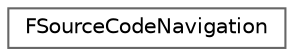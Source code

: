 digraph "Graphical Class Hierarchy"
{
 // INTERACTIVE_SVG=YES
 // LATEX_PDF_SIZE
  bgcolor="transparent";
  edge [fontname=Helvetica,fontsize=10,labelfontname=Helvetica,labelfontsize=10];
  node [fontname=Helvetica,fontsize=10,shape=box,height=0.2,width=0.4];
  rankdir="LR";
  Node0 [id="Node000000",label="FSourceCodeNavigation",height=0.2,width=0.4,color="grey40", fillcolor="white", style="filled",URL="$de/d4c/classFSourceCodeNavigation.html",tooltip="Source code navigation functionality."];
}
